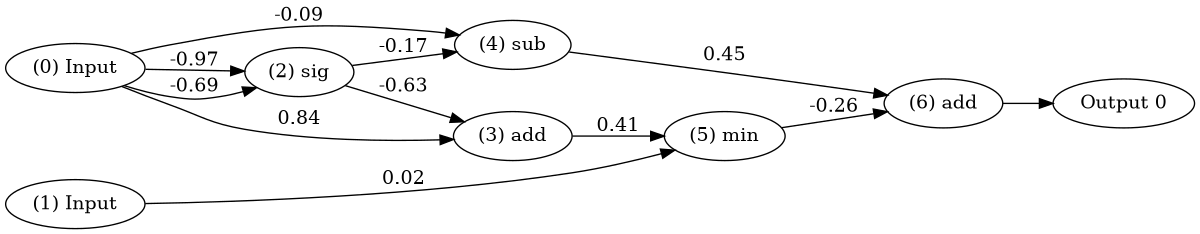 digraph NeuralNetwork {
rankdir=LR;
size="8,6";
center = true;
node0 [label="(0) Input", color=black, labelfontcolor=black, fontcolor=black];
node1 [label="(1) Input", color=black, labelfontcolor=black, fontcolor=black];
node2 [label="(2) sig", color=black, labelfontcolor=black, fontcolor=black];
node0 -> node2 [label="-0.97", labelfontcolor=black, fontcolor=black, bold=true, color=black];
node0 -> node2 [label="-0.69", labelfontcolor=black, fontcolor=black, bold=true, color=black];
node3 [label="(3) add", color=black, labelfontcolor=black, fontcolor=black];
node0 -> node3 [label="0.84", labelfontcolor=black, fontcolor=black, bold=true, color=black];
node2 -> node3 [label="-0.63", labelfontcolor=black, fontcolor=black, bold=true, color=black];
node4 [label="(4) sub", color=black, labelfontcolor=black, fontcolor=black];
node2 -> node4 [label="-0.17", labelfontcolor=black, fontcolor=black, bold=true, color=black];
node0 -> node4 [label="-0.09", labelfontcolor=black, fontcolor=black, bold=true, color=black];
node5 [label="(5) min", color=black, labelfontcolor=black, fontcolor=black];
node1 -> node5 [label="0.02", labelfontcolor=black, fontcolor=black, bold=true, color=black];
node3 -> node5 [label="0.41", labelfontcolor=black, fontcolor=black, bold=true, color=black];
node6 [label="(6) add", color=black, labelfontcolor=black, fontcolor=black];
node5 -> node6 [label="-0.26", labelfontcolor=black, fontcolor=black, bold=true, color=black];
node4 -> node6 [label="0.45", labelfontcolor=black, fontcolor=black, bold=true, color=black];
node7 [label="Output 0", color=black, labelfontcolor=black, fontcolor=black];
node6 -> node7 [labelfontcolor=black, fontcolor=black, bold=true, color=black];
{ rank = source; "node0"; "node1"; }
{ rank = max;"node7"; }
}